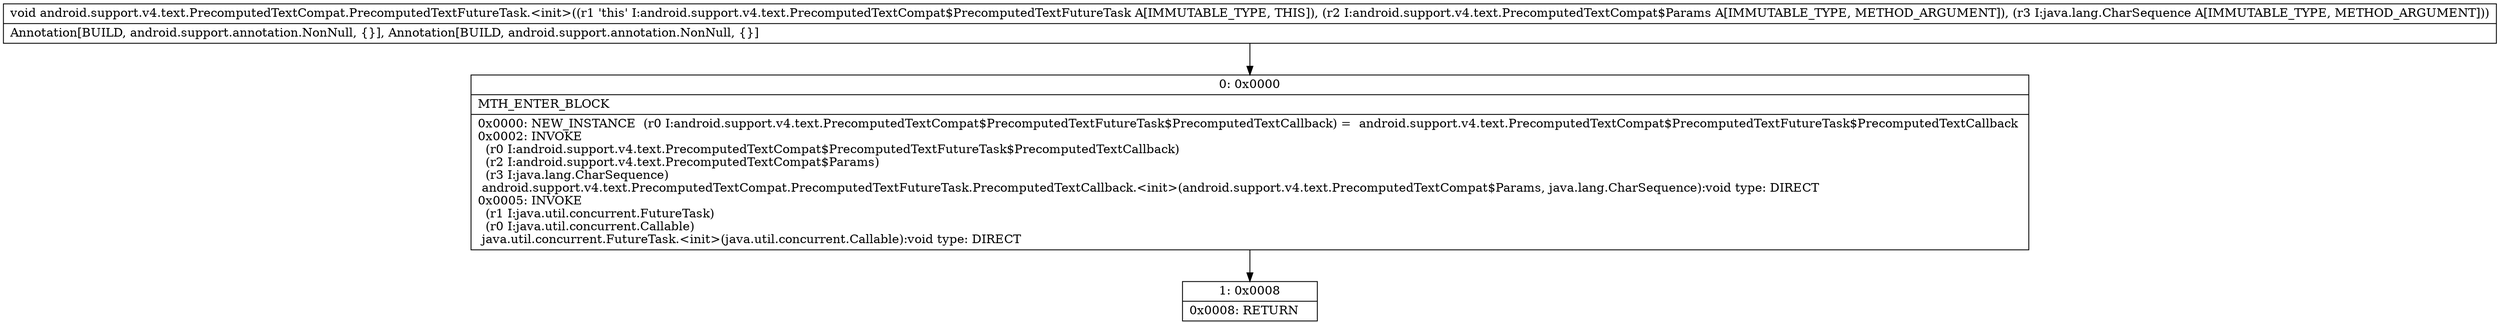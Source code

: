 digraph "CFG forandroid.support.v4.text.PrecomputedTextCompat.PrecomputedTextFutureTask.\<init\>(Landroid\/support\/v4\/text\/PrecomputedTextCompat$Params;Ljava\/lang\/CharSequence;)V" {
Node_0 [shape=record,label="{0\:\ 0x0000|MTH_ENTER_BLOCK\l|0x0000: NEW_INSTANCE  (r0 I:android.support.v4.text.PrecomputedTextCompat$PrecomputedTextFutureTask$PrecomputedTextCallback) =  android.support.v4.text.PrecomputedTextCompat$PrecomputedTextFutureTask$PrecomputedTextCallback \l0x0002: INVOKE  \l  (r0 I:android.support.v4.text.PrecomputedTextCompat$PrecomputedTextFutureTask$PrecomputedTextCallback)\l  (r2 I:android.support.v4.text.PrecomputedTextCompat$Params)\l  (r3 I:java.lang.CharSequence)\l android.support.v4.text.PrecomputedTextCompat.PrecomputedTextFutureTask.PrecomputedTextCallback.\<init\>(android.support.v4.text.PrecomputedTextCompat$Params, java.lang.CharSequence):void type: DIRECT \l0x0005: INVOKE  \l  (r1 I:java.util.concurrent.FutureTask)\l  (r0 I:java.util.concurrent.Callable)\l java.util.concurrent.FutureTask.\<init\>(java.util.concurrent.Callable):void type: DIRECT \l}"];
Node_1 [shape=record,label="{1\:\ 0x0008|0x0008: RETURN   \l}"];
MethodNode[shape=record,label="{void android.support.v4.text.PrecomputedTextCompat.PrecomputedTextFutureTask.\<init\>((r1 'this' I:android.support.v4.text.PrecomputedTextCompat$PrecomputedTextFutureTask A[IMMUTABLE_TYPE, THIS]), (r2 I:android.support.v4.text.PrecomputedTextCompat$Params A[IMMUTABLE_TYPE, METHOD_ARGUMENT]), (r3 I:java.lang.CharSequence A[IMMUTABLE_TYPE, METHOD_ARGUMENT]))  | Annotation[BUILD, android.support.annotation.NonNull, \{\}], Annotation[BUILD, android.support.annotation.NonNull, \{\}]\l}"];
MethodNode -> Node_0;
Node_0 -> Node_1;
}

